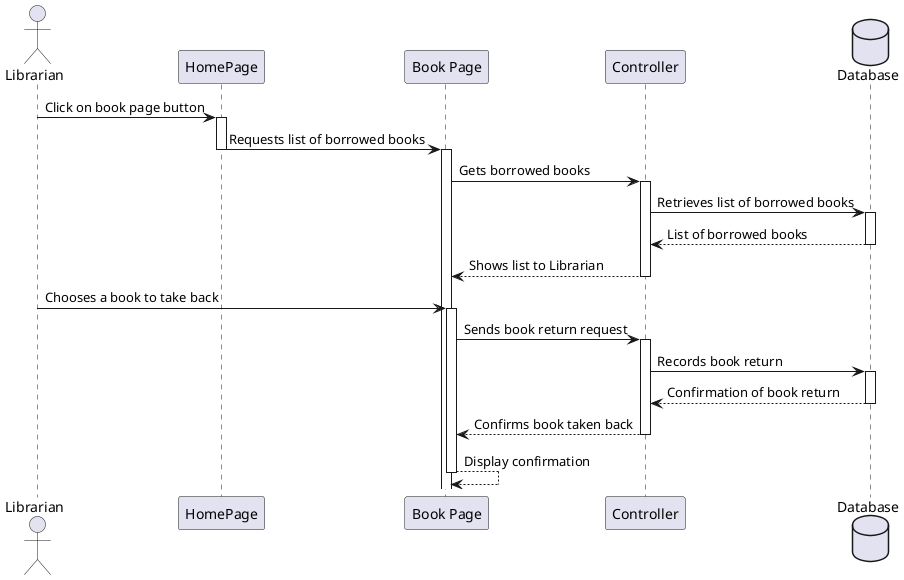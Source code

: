 @startuml
actor "Librarian" as Librarian
participant "HomePage" as Home
participant "Book Page" as Page
participant "Controller" as Controller
database "Database" as LendingDB

Librarian -> Home: Click on book page button
activate Home
Home -> Page: Requests list of borrowed books
deactivate Home
activate Page

Page -> Controller: Gets borrowed books
activate Controller

Controller -> LendingDB: Retrieves list of borrowed books
activate LendingDB
LendingDB --> Controller: List of borrowed books
deactivate LendingDB

Controller --> Page: Shows list to Librarian
deactivate Controller

Librarian -> Page: Chooses a book to take back
activate Page

Page -> Controller: Sends book return request
activate Controller

Controller -> LendingDB: Records book return
activate LendingDB
LendingDB --> Controller: Confirmation of book return
deactivate LendingDB

Controller --> Page: Confirms book taken back
deactivate Controller

Page --> Page: Display confirmation
deactivate Page
@enduml
